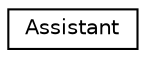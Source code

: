 digraph "Graphical Class Hierarchy"
{
  edge [fontname="Helvetica",fontsize="10",labelfontname="Helvetica",labelfontsize="10"];
  node [fontname="Helvetica",fontsize="10",shape=record];
  rankdir="LR";
  Node0 [label="Assistant",height=0.2,width=0.4,color="black", fillcolor="white", style="filled",URL="$class_assistant.html"];
}
